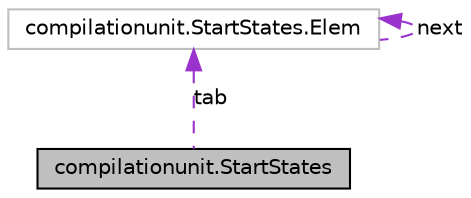 digraph G
{
  edge [fontname="Helvetica",fontsize="10",labelfontname="Helvetica",labelfontsize="10"];
  node [fontname="Helvetica",fontsize="10",shape=record];
  Node1 [label="compilationunit.StartStates",height=0.2,width=0.4,color="black", fillcolor="grey75", style="filled" fontcolor="black"];
  Node2 -> Node1 [dir=back,color="darkorchid3",fontsize="10",style="dashed",label="tab",fontname="Helvetica"];
  Node2 [label="compilationunit.StartStates.Elem",height=0.2,width=0.4,color="grey75", fillcolor="white", style="filled"];
  Node2 -> Node2 [dir=back,color="darkorchid3",fontsize="10",style="dashed",label="next",fontname="Helvetica"];
}
